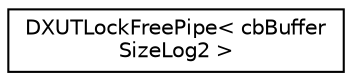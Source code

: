 digraph "Graphical Class Hierarchy"
{
  edge [fontname="Helvetica",fontsize="10",labelfontname="Helvetica",labelfontsize="10"];
  node [fontname="Helvetica",fontsize="10",shape=record];
  rankdir="LR";
  Node1 [label="DXUTLockFreePipe\< cbBuffer\lSizeLog2 \>",height=0.2,width=0.4,color="black", fillcolor="white", style="filled",URL="$class_d_x_u_t_lock_free_pipe.html"];
}

